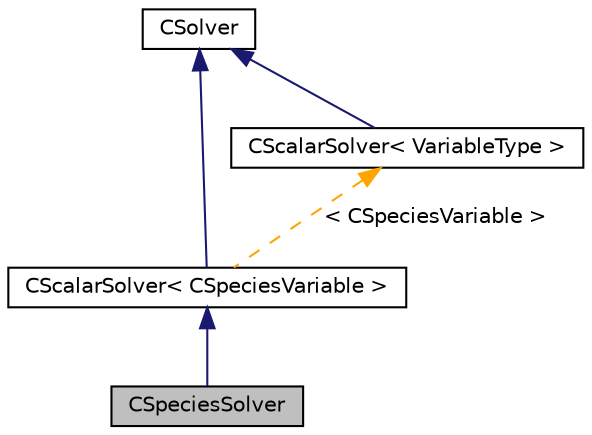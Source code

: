 digraph "CSpeciesSolver"
{
 // LATEX_PDF_SIZE
  edge [fontname="Helvetica",fontsize="10",labelfontname="Helvetica",labelfontsize="10"];
  node [fontname="Helvetica",fontsize="10",shape=record];
  Node1 [label="CSpeciesSolver",height=0.2,width=0.4,color="black", fillcolor="grey75", style="filled", fontcolor="black",tooltip="Main class for defining the species transport solver."];
  Node2 -> Node1 [dir="back",color="midnightblue",fontsize="10",style="solid",fontname="Helvetica"];
  Node2 [label="CScalarSolver\< CSpeciesVariable \>",height=0.2,width=0.4,color="black", fillcolor="white", style="filled",URL="$classCScalarSolver.html",tooltip=" "];
  Node3 -> Node2 [dir="back",color="midnightblue",fontsize="10",style="solid",fontname="Helvetica"];
  Node3 [label="CSolver",height=0.2,width=0.4,color="black", fillcolor="white", style="filled",URL="$classCSolver.html",tooltip=" "];
  Node4 -> Node2 [dir="back",color="orange",fontsize="10",style="dashed",label=" \< CSpeciesVariable \>" ,fontname="Helvetica"];
  Node4 [label="CScalarSolver\< VariableType \>",height=0.2,width=0.4,color="black", fillcolor="white", style="filled",URL="$classCScalarSolver.html",tooltip="Main class for defining a scalar solver."];
  Node3 -> Node4 [dir="back",color="midnightblue",fontsize="10",style="solid",fontname="Helvetica"];
}
